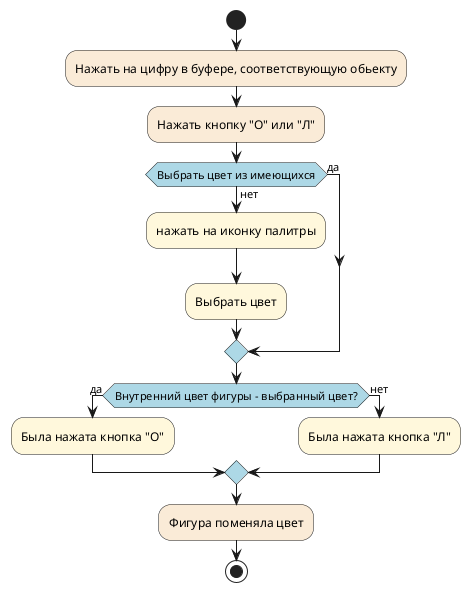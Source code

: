 @startuml
skinparam activity {
    DiamondBackgroundColor LightBlue
}
start

#AntiqueWhite:Нажать на цифру в буфере, соответствующую обьекту;
#AntiqueWhite:Нажать кнопку "О" или "Л";
if (Выбрать цвет из имеющихся) then (да);
else (нет)
#Cornsilk:нажать на иконку палитры;
#Cornsilk:Выбрать цвет;
endif
if (Внутренний цвет фигуры - выбранный цвет?) then (да)
#Cornsilk:Была нажата кнопка "О";
else (нет)
#Cornsilk:Была нажата кнопка "Л";
endif
#AntiqueWhite:Фигура поменяла цвет;
stop
@enduml

